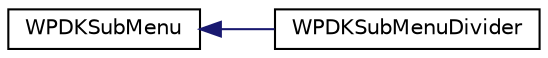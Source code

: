digraph "Graphical Class Hierarchy"
{
  edge [fontname="Helvetica",fontsize="10",labelfontname="Helvetica",labelfontsize="10"];
  node [fontname="Helvetica",fontsize="10",shape=record];
  rankdir="LR";
  Node1 [label="WPDKSubMenu",height=0.2,width=0.4,color="black", fillcolor="white", style="filled",URL="$classWPDKSubMenu.html"];
  Node1 -> Node2 [dir="back",color="midnightblue",fontsize="10",style="solid",fontname="Helvetica"];
  Node2 [label="WPDKSubMenuDivider",height=0.2,width=0.4,color="black", fillcolor="white", style="filled",URL="$classWPDKSubMenuDivider.html"];
}
